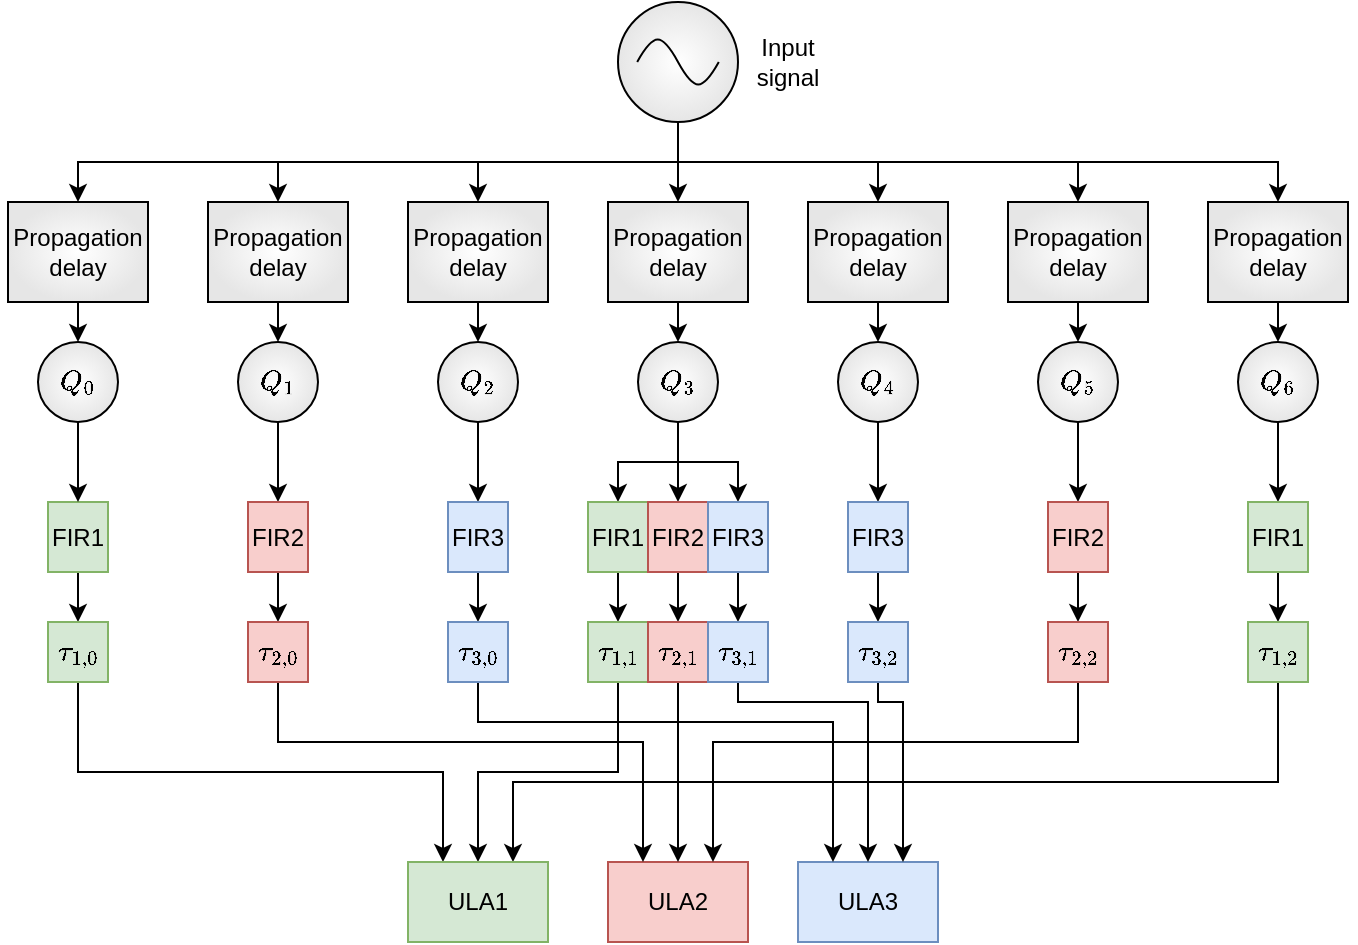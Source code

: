 <mxfile version="24.1.0" type="google">
  <diagram name="Page-1" id="IvB7yhhqIgnvXFe-SJCb">
    <mxGraphModel grid="1" page="1" gridSize="10" guides="1" tooltips="1" connect="1" arrows="1" fold="1" pageScale="1" pageWidth="583" pageHeight="827" math="1" shadow="0">
      <root>
        <mxCell id="0" />
        <mxCell id="1" parent="0" />
        <mxCell id="TMEIRA8tVMxu-LjpyeE6-86" style="edgeStyle=orthogonalEdgeStyle;rounded=0;orthogonalLoop=1;jettySize=auto;html=1;exitX=0.5;exitY=1;exitDx=0;exitDy=0;entryX=0.5;entryY=0;entryDx=0;entryDy=0;" edge="1" parent="1" source="TMEIRA8tVMxu-LjpyeE6-5" target="TMEIRA8tVMxu-LjpyeE6-7">
          <mxGeometry relative="1" as="geometry" />
        </mxCell>
        <mxCell id="TMEIRA8tVMxu-LjpyeE6-5" value="FIR1" style="rounded=0;whiteSpace=wrap;html=1;fillColor=#d5e8d4;strokeColor=#82b366;" vertex="1" parent="1">
          <mxGeometry x="20" y="250" width="30" height="35" as="geometry" />
        </mxCell>
        <mxCell id="TMEIRA8tVMxu-LjpyeE6-92" style="edgeStyle=orthogonalEdgeStyle;rounded=0;orthogonalLoop=1;jettySize=auto;html=1;exitX=0.5;exitY=1;exitDx=0;exitDy=0;entryX=0.25;entryY=0;entryDx=0;entryDy=0;" edge="1" parent="1" source="TMEIRA8tVMxu-LjpyeE6-7" target="TMEIRA8tVMxu-LjpyeE6-91">
          <mxGeometry relative="1" as="geometry" />
        </mxCell>
        <mxCell id="TMEIRA8tVMxu-LjpyeE6-7" value="$$\tau_{1,0}$$" style="rounded=0;whiteSpace=wrap;html=1;fillColor=#d5e8d4;strokeColor=#82b366;" vertex="1" parent="1">
          <mxGeometry x="20" y="310" width="30" height="30" as="geometry" />
        </mxCell>
        <mxCell id="TMEIRA8tVMxu-LjpyeE6-12" value="" style="group" connectable="0" vertex="1" parent="1">
          <mxGeometry x="305" width="60" height="60" as="geometry" />
        </mxCell>
        <mxCell id="TMEIRA8tVMxu-LjpyeE6-1" value="" style="ellipse;whiteSpace=wrap;html=1;aspect=fixed;gradientColor=#E6E6E6;fillColor=default;gradientDirection=radial;" vertex="1" parent="TMEIRA8tVMxu-LjpyeE6-12">
          <mxGeometry width="60" height="60" as="geometry" />
        </mxCell>
        <mxCell id="TMEIRA8tVMxu-LjpyeE6-2" value="" style="pointerEvents=1;verticalLabelPosition=bottom;shadow=0;dashed=0;align=center;html=1;verticalAlign=top;shape=mxgraph.electrical.waveforms.sine_wave;" vertex="1" parent="TMEIRA8tVMxu-LjpyeE6-12">
          <mxGeometry x="9.6" y="15" width="40.8" height="30" as="geometry" />
        </mxCell>
        <mxCell id="TMEIRA8tVMxu-LjpyeE6-57" style="edgeStyle=orthogonalEdgeStyle;rounded=0;orthogonalLoop=1;jettySize=auto;html=1;exitX=0.5;exitY=1;exitDx=0;exitDy=0;entryX=0.5;entryY=0;entryDx=0;entryDy=0;" edge="1" parent="1" source="TMEIRA8tVMxu-LjpyeE6-24" target="TMEIRA8tVMxu-LjpyeE6-5">
          <mxGeometry relative="1" as="geometry" />
        </mxCell>
        <mxCell id="TMEIRA8tVMxu-LjpyeE6-24" value="$$Q_0$$" style="ellipse;whiteSpace=wrap;html=1;aspect=fixed;gradientColor=#E6E6E6;gradientDirection=radial;" vertex="1" parent="1">
          <mxGeometry x="15" y="170" width="40" height="40" as="geometry" />
        </mxCell>
        <mxCell id="TMEIRA8tVMxu-LjpyeE6-52" style="edgeStyle=orthogonalEdgeStyle;rounded=0;orthogonalLoop=1;jettySize=auto;html=1;exitX=0.5;exitY=1;exitDx=0;exitDy=0;entryX=0.5;entryY=0;entryDx=0;entryDy=0;" edge="1" parent="1" source="TMEIRA8tVMxu-LjpyeE6-25" target="TMEIRA8tVMxu-LjpyeE6-41">
          <mxGeometry relative="1" as="geometry" />
        </mxCell>
        <mxCell id="TMEIRA8tVMxu-LjpyeE6-53" style="edgeStyle=orthogonalEdgeStyle;rounded=0;orthogonalLoop=1;jettySize=auto;html=1;exitX=0.5;exitY=1;exitDx=0;exitDy=0;entryX=0.5;entryY=0;entryDx=0;entryDy=0;" edge="1" parent="1" source="TMEIRA8tVMxu-LjpyeE6-25" target="TMEIRA8tVMxu-LjpyeE6-42">
          <mxGeometry relative="1" as="geometry" />
        </mxCell>
        <mxCell id="TMEIRA8tVMxu-LjpyeE6-54" style="edgeStyle=orthogonalEdgeStyle;rounded=0;orthogonalLoop=1;jettySize=auto;html=1;exitX=0.5;exitY=1;exitDx=0;exitDy=0;entryX=0.5;entryY=0;entryDx=0;entryDy=0;" edge="1" parent="1" source="TMEIRA8tVMxu-LjpyeE6-25" target="TMEIRA8tVMxu-LjpyeE6-40">
          <mxGeometry relative="1" as="geometry" />
        </mxCell>
        <mxCell id="TMEIRA8tVMxu-LjpyeE6-25" value="$$Q_3$$" style="ellipse;whiteSpace=wrap;html=1;aspect=fixed;gradientColor=#E6E6E6;gradientDirection=radial;" vertex="1" parent="1">
          <mxGeometry x="315" y="170" width="40" height="40" as="geometry" />
        </mxCell>
        <mxCell id="TMEIRA8tVMxu-LjpyeE6-60" style="edgeStyle=orthogonalEdgeStyle;rounded=0;orthogonalLoop=1;jettySize=auto;html=1;exitX=0.5;exitY=1;exitDx=0;exitDy=0;entryX=0.5;entryY=0;entryDx=0;entryDy=0;" edge="1" parent="1" source="TMEIRA8tVMxu-LjpyeE6-26" target="TMEIRA8tVMxu-LjpyeE6-49">
          <mxGeometry relative="1" as="geometry" />
        </mxCell>
        <mxCell id="TMEIRA8tVMxu-LjpyeE6-26" value="$$Q_6$$" style="ellipse;whiteSpace=wrap;html=1;aspect=fixed;gradientColor=#E6E6E6;gradientDirection=radial;" vertex="1" parent="1">
          <mxGeometry x="615" y="170" width="40" height="40" as="geometry" />
        </mxCell>
        <mxCell id="TMEIRA8tVMxu-LjpyeE6-56" style="edgeStyle=orthogonalEdgeStyle;rounded=0;orthogonalLoop=1;jettySize=auto;html=1;exitX=0.5;exitY=1;exitDx=0;exitDy=0;entryX=0.5;entryY=0;entryDx=0;entryDy=0;" edge="1" parent="1" source="TMEIRA8tVMxu-LjpyeE6-27" target="TMEIRA8tVMxu-LjpyeE6-35">
          <mxGeometry relative="1" as="geometry" />
        </mxCell>
        <mxCell id="TMEIRA8tVMxu-LjpyeE6-27" value="$$Q_1$$" style="ellipse;whiteSpace=wrap;html=1;aspect=fixed;gradientColor=#E6E6E6;gradientDirection=radial;" vertex="1" parent="1">
          <mxGeometry x="115" y="170" width="40" height="40" as="geometry" />
        </mxCell>
        <mxCell id="TMEIRA8tVMxu-LjpyeE6-55" style="edgeStyle=orthogonalEdgeStyle;rounded=0;orthogonalLoop=1;jettySize=auto;html=1;exitX=0.5;exitY=1;exitDx=0;exitDy=0;entryX=0.5;entryY=0;entryDx=0;entryDy=0;" edge="1" parent="1" source="TMEIRA8tVMxu-LjpyeE6-28" target="TMEIRA8tVMxu-LjpyeE6-39">
          <mxGeometry relative="1" as="geometry" />
        </mxCell>
        <mxCell id="TMEIRA8tVMxu-LjpyeE6-28" value="$$Q_2$$" style="ellipse;whiteSpace=wrap;html=1;aspect=fixed;gradientColor=#E6E6E6;gradientDirection=radial;" vertex="1" parent="1">
          <mxGeometry x="215" y="170" width="40" height="40" as="geometry" />
        </mxCell>
        <mxCell id="TMEIRA8tVMxu-LjpyeE6-58" style="edgeStyle=orthogonalEdgeStyle;rounded=0;orthogonalLoop=1;jettySize=auto;html=1;exitX=0.5;exitY=1;exitDx=0;exitDy=0;entryX=0.5;entryY=0;entryDx=0;entryDy=0;" edge="1" parent="1" source="TMEIRA8tVMxu-LjpyeE6-29" target="TMEIRA8tVMxu-LjpyeE6-45">
          <mxGeometry relative="1" as="geometry" />
        </mxCell>
        <mxCell id="TMEIRA8tVMxu-LjpyeE6-29" value="$$Q_4$$" style="ellipse;whiteSpace=wrap;html=1;aspect=fixed;gradientColor=#E6E6E6;gradientDirection=radial;" vertex="1" parent="1">
          <mxGeometry x="415" y="170" width="40" height="40" as="geometry" />
        </mxCell>
        <mxCell id="TMEIRA8tVMxu-LjpyeE6-59" style="edgeStyle=orthogonalEdgeStyle;rounded=0;orthogonalLoop=1;jettySize=auto;html=1;exitX=0.5;exitY=1;exitDx=0;exitDy=0;entryX=0.5;entryY=0;entryDx=0;entryDy=0;" edge="1" parent="1" source="TMEIRA8tVMxu-LjpyeE6-30" target="TMEIRA8tVMxu-LjpyeE6-47">
          <mxGeometry relative="1" as="geometry" />
        </mxCell>
        <mxCell id="TMEIRA8tVMxu-LjpyeE6-30" value="$$Q_5$$" style="ellipse;whiteSpace=wrap;html=1;aspect=fixed;gradientColor=#E6E6E6;gradientDirection=radial;" vertex="1" parent="1">
          <mxGeometry x="515" y="170" width="40" height="40" as="geometry" />
        </mxCell>
        <mxCell id="TMEIRA8tVMxu-LjpyeE6-108" style="edgeStyle=orthogonalEdgeStyle;rounded=0;orthogonalLoop=1;jettySize=auto;html=1;exitX=0.5;exitY=1;exitDx=0;exitDy=0;entryX=0.5;entryY=0;entryDx=0;entryDy=0;" edge="1" parent="1" source="TMEIRA8tVMxu-LjpyeE6-35" target="TMEIRA8tVMxu-LjpyeE6-102">
          <mxGeometry relative="1" as="geometry" />
        </mxCell>
        <mxCell id="TMEIRA8tVMxu-LjpyeE6-35" value="FIR2" style="rounded=0;whiteSpace=wrap;html=1;fillColor=#f8cecc;strokeColor=#b85450;" vertex="1" parent="1">
          <mxGeometry x="120" y="250" width="30" height="35" as="geometry" />
        </mxCell>
        <mxCell id="TMEIRA8tVMxu-LjpyeE6-109" style="edgeStyle=orthogonalEdgeStyle;rounded=0;orthogonalLoop=1;jettySize=auto;html=1;exitX=0.5;exitY=1;exitDx=0;exitDy=0;entryX=0.5;entryY=0;entryDx=0;entryDy=0;" edge="1" parent="1" source="TMEIRA8tVMxu-LjpyeE6-39" target="TMEIRA8tVMxu-LjpyeE6-105">
          <mxGeometry relative="1" as="geometry" />
        </mxCell>
        <mxCell id="TMEIRA8tVMxu-LjpyeE6-39" value="FIR3" style="rounded=0;whiteSpace=wrap;html=1;fillColor=#dae8fc;strokeColor=#6c8ebf;" vertex="1" parent="1">
          <mxGeometry x="220" y="250" width="30" height="35" as="geometry" />
        </mxCell>
        <mxCell id="TMEIRA8tVMxu-LjpyeE6-89" style="edgeStyle=orthogonalEdgeStyle;rounded=0;orthogonalLoop=1;jettySize=auto;html=1;exitX=0.5;exitY=1;exitDx=0;exitDy=0;entryX=0.5;entryY=0;entryDx=0;entryDy=0;" edge="1" parent="1" source="TMEIRA8tVMxu-LjpyeE6-40" target="TMEIRA8tVMxu-LjpyeE6-87">
          <mxGeometry relative="1" as="geometry" />
        </mxCell>
        <mxCell id="TMEIRA8tVMxu-LjpyeE6-40" value="FIR1" style="rounded=0;whiteSpace=wrap;html=1;fillColor=#d5e8d4;strokeColor=#82b366;" vertex="1" parent="1">
          <mxGeometry x="290" y="250" width="30" height="35" as="geometry" />
        </mxCell>
        <mxCell id="TMEIRA8tVMxu-LjpyeE6-111" style="edgeStyle=orthogonalEdgeStyle;rounded=0;orthogonalLoop=1;jettySize=auto;html=1;exitX=0.5;exitY=1;exitDx=0;exitDy=0;entryX=0.5;entryY=0;entryDx=0;entryDy=0;" edge="1" parent="1" source="TMEIRA8tVMxu-LjpyeE6-41" target="TMEIRA8tVMxu-LjpyeE6-103">
          <mxGeometry relative="1" as="geometry" />
        </mxCell>
        <mxCell id="TMEIRA8tVMxu-LjpyeE6-41" value="FIR2" style="rounded=0;whiteSpace=wrap;html=1;fillColor=#f8cecc;strokeColor=#b85450;" vertex="1" parent="1">
          <mxGeometry x="320" y="250" width="30" height="35" as="geometry" />
        </mxCell>
        <mxCell id="TMEIRA8tVMxu-LjpyeE6-110" style="edgeStyle=orthogonalEdgeStyle;rounded=0;orthogonalLoop=1;jettySize=auto;html=1;exitX=0.5;exitY=1;exitDx=0;exitDy=0;entryX=0.5;entryY=0;entryDx=0;entryDy=0;" edge="1" parent="1" source="TMEIRA8tVMxu-LjpyeE6-42" target="TMEIRA8tVMxu-LjpyeE6-104">
          <mxGeometry relative="1" as="geometry" />
        </mxCell>
        <mxCell id="TMEIRA8tVMxu-LjpyeE6-42" value="FIR3" style="rounded=0;whiteSpace=wrap;html=1;fillColor=#dae8fc;strokeColor=#6c8ebf;" vertex="1" parent="1">
          <mxGeometry x="350" y="250" width="30" height="35" as="geometry" />
        </mxCell>
        <mxCell id="TMEIRA8tVMxu-LjpyeE6-112" style="edgeStyle=orthogonalEdgeStyle;rounded=0;orthogonalLoop=1;jettySize=auto;html=1;exitX=0.5;exitY=1;exitDx=0;exitDy=0;entryX=0.5;entryY=0;entryDx=0;entryDy=0;" edge="1" parent="1" source="TMEIRA8tVMxu-LjpyeE6-45" target="TMEIRA8tVMxu-LjpyeE6-106">
          <mxGeometry relative="1" as="geometry" />
        </mxCell>
        <mxCell id="TMEIRA8tVMxu-LjpyeE6-45" value="FIR3" style="rounded=0;whiteSpace=wrap;html=1;fillColor=#dae8fc;strokeColor=#6c8ebf;" vertex="1" parent="1">
          <mxGeometry x="420" y="250" width="30" height="35" as="geometry" />
        </mxCell>
        <mxCell id="TMEIRA8tVMxu-LjpyeE6-113" style="edgeStyle=orthogonalEdgeStyle;rounded=0;orthogonalLoop=1;jettySize=auto;html=1;exitX=0.5;exitY=1;exitDx=0;exitDy=0;entryX=0.5;entryY=0;entryDx=0;entryDy=0;" edge="1" parent="1" source="TMEIRA8tVMxu-LjpyeE6-47" target="TMEIRA8tVMxu-LjpyeE6-107">
          <mxGeometry relative="1" as="geometry" />
        </mxCell>
        <mxCell id="TMEIRA8tVMxu-LjpyeE6-47" value="FIR2" style="rounded=0;whiteSpace=wrap;html=1;fillColor=#f8cecc;strokeColor=#b85450;" vertex="1" parent="1">
          <mxGeometry x="520" y="250" width="30" height="35" as="geometry" />
        </mxCell>
        <mxCell id="TMEIRA8tVMxu-LjpyeE6-90" style="edgeStyle=orthogonalEdgeStyle;rounded=0;orthogonalLoop=1;jettySize=auto;html=1;exitX=0.5;exitY=1;exitDx=0;exitDy=0;entryX=0.5;entryY=0;entryDx=0;entryDy=0;" edge="1" parent="1" source="TMEIRA8tVMxu-LjpyeE6-49" target="TMEIRA8tVMxu-LjpyeE6-88">
          <mxGeometry relative="1" as="geometry" />
        </mxCell>
        <mxCell id="TMEIRA8tVMxu-LjpyeE6-49" value="FIR1" style="rounded=0;whiteSpace=wrap;html=1;fillColor=#d5e8d4;strokeColor=#82b366;" vertex="1" parent="1">
          <mxGeometry x="620" y="250" width="30" height="35" as="geometry" />
        </mxCell>
        <mxCell id="TMEIRA8tVMxu-LjpyeE6-67" style="edgeStyle=orthogonalEdgeStyle;rounded=0;orthogonalLoop=1;jettySize=auto;html=1;exitX=0.5;exitY=1;exitDx=0;exitDy=0;entryX=0.5;entryY=0;entryDx=0;entryDy=0;" edge="1" parent="1" source="TMEIRA8tVMxu-LjpyeE6-65" target="TMEIRA8tVMxu-LjpyeE6-24">
          <mxGeometry relative="1" as="geometry" />
        </mxCell>
        <mxCell id="TMEIRA8tVMxu-LjpyeE6-65" value="Propagation delay" style="rounded=0;whiteSpace=wrap;html=1;gradientColor=#E6E6E6;gradientDirection=radial;" vertex="1" parent="1">
          <mxGeometry y="100" width="70" height="50" as="geometry" />
        </mxCell>
        <mxCell id="TMEIRA8tVMxu-LjpyeE6-66" style="edgeStyle=orthogonalEdgeStyle;rounded=0;orthogonalLoop=1;jettySize=auto;html=1;exitX=0.5;exitY=1;exitDx=0;exitDy=0;entryX=0.5;entryY=0;entryDx=0;entryDy=0;" edge="1" parent="1" source="TMEIRA8tVMxu-LjpyeE6-1" target="TMEIRA8tVMxu-LjpyeE6-65">
          <mxGeometry relative="1" as="geometry" />
        </mxCell>
        <mxCell id="TMEIRA8tVMxu-LjpyeE6-74" style="edgeStyle=orthogonalEdgeStyle;rounded=0;orthogonalLoop=1;jettySize=auto;html=1;exitX=0.5;exitY=1;exitDx=0;exitDy=0;entryX=0.5;entryY=0;entryDx=0;entryDy=0;" edge="1" parent="1" source="TMEIRA8tVMxu-LjpyeE6-68" target="TMEIRA8tVMxu-LjpyeE6-27">
          <mxGeometry relative="1" as="geometry" />
        </mxCell>
        <mxCell id="TMEIRA8tVMxu-LjpyeE6-68" value="Propagation delay" style="rounded=0;whiteSpace=wrap;html=1;gradientColor=#E6E6E6;gradientDirection=radial;" vertex="1" parent="1">
          <mxGeometry x="100" y="100" width="70" height="50" as="geometry" />
        </mxCell>
        <mxCell id="TMEIRA8tVMxu-LjpyeE6-75" style="edgeStyle=orthogonalEdgeStyle;rounded=0;orthogonalLoop=1;jettySize=auto;html=1;exitX=0.5;exitY=1;exitDx=0;exitDy=0;entryX=0.5;entryY=0;entryDx=0;entryDy=0;" edge="1" parent="1" source="TMEIRA8tVMxu-LjpyeE6-69" target="TMEIRA8tVMxu-LjpyeE6-28">
          <mxGeometry relative="1" as="geometry" />
        </mxCell>
        <mxCell id="TMEIRA8tVMxu-LjpyeE6-69" value="Propagation delay" style="rounded=0;whiteSpace=wrap;html=1;gradientColor=#E6E6E6;gradientDirection=radial;" vertex="1" parent="1">
          <mxGeometry x="200" y="100" width="70" height="50" as="geometry" />
        </mxCell>
        <mxCell id="TMEIRA8tVMxu-LjpyeE6-76" style="edgeStyle=orthogonalEdgeStyle;rounded=0;orthogonalLoop=1;jettySize=auto;html=1;exitX=0.5;exitY=1;exitDx=0;exitDy=0;entryX=0.5;entryY=0;entryDx=0;entryDy=0;" edge="1" parent="1" source="TMEIRA8tVMxu-LjpyeE6-70" target="TMEIRA8tVMxu-LjpyeE6-25">
          <mxGeometry relative="1" as="geometry" />
        </mxCell>
        <mxCell id="TMEIRA8tVMxu-LjpyeE6-70" value="Propagation delay" style="rounded=0;whiteSpace=wrap;html=1;gradientColor=#E6E6E6;gradientDirection=radial;" vertex="1" parent="1">
          <mxGeometry x="300" y="100" width="70" height="50" as="geometry" />
        </mxCell>
        <mxCell id="TMEIRA8tVMxu-LjpyeE6-77" style="edgeStyle=orthogonalEdgeStyle;rounded=0;orthogonalLoop=1;jettySize=auto;html=1;exitX=0.5;exitY=1;exitDx=0;exitDy=0;entryX=0.5;entryY=0;entryDx=0;entryDy=0;" edge="1" parent="1" source="TMEIRA8tVMxu-LjpyeE6-71" target="TMEIRA8tVMxu-LjpyeE6-29">
          <mxGeometry relative="1" as="geometry" />
        </mxCell>
        <mxCell id="TMEIRA8tVMxu-LjpyeE6-71" value="Propagation delay" style="rounded=0;whiteSpace=wrap;html=1;gradientColor=#E6E6E6;gradientDirection=radial;" vertex="1" parent="1">
          <mxGeometry x="400" y="100" width="70" height="50" as="geometry" />
        </mxCell>
        <mxCell id="TMEIRA8tVMxu-LjpyeE6-78" style="edgeStyle=orthogonalEdgeStyle;rounded=0;orthogonalLoop=1;jettySize=auto;html=1;exitX=0.5;exitY=1;exitDx=0;exitDy=0;entryX=0.5;entryY=0;entryDx=0;entryDy=0;" edge="1" parent="1" source="TMEIRA8tVMxu-LjpyeE6-72" target="TMEIRA8tVMxu-LjpyeE6-30">
          <mxGeometry relative="1" as="geometry" />
        </mxCell>
        <mxCell id="TMEIRA8tVMxu-LjpyeE6-72" value="Propagation delay" style="rounded=0;whiteSpace=wrap;html=1;gradientColor=#E6E6E6;gradientDirection=radial;" vertex="1" parent="1">
          <mxGeometry x="500" y="100" width="70" height="50" as="geometry" />
        </mxCell>
        <mxCell id="TMEIRA8tVMxu-LjpyeE6-79" style="edgeStyle=orthogonalEdgeStyle;rounded=0;orthogonalLoop=1;jettySize=auto;html=1;exitX=0.5;exitY=1;exitDx=0;exitDy=0;entryX=0.5;entryY=0;entryDx=0;entryDy=0;" edge="1" parent="1" source="TMEIRA8tVMxu-LjpyeE6-73" target="TMEIRA8tVMxu-LjpyeE6-26">
          <mxGeometry relative="1" as="geometry" />
        </mxCell>
        <mxCell id="TMEIRA8tVMxu-LjpyeE6-73" value="Propagation delay" style="rounded=0;whiteSpace=wrap;html=1;gradientColor=#E6E6E6;gradientDirection=radial;" vertex="1" parent="1">
          <mxGeometry x="600" y="100" width="70" height="50" as="geometry" />
        </mxCell>
        <mxCell id="TMEIRA8tVMxu-LjpyeE6-80" style="edgeStyle=orthogonalEdgeStyle;rounded=0;orthogonalLoop=1;jettySize=auto;html=1;exitX=0.5;exitY=1;exitDx=0;exitDy=0;entryX=0.5;entryY=0;entryDx=0;entryDy=0;" edge="1" parent="1" source="TMEIRA8tVMxu-LjpyeE6-1" target="TMEIRA8tVMxu-LjpyeE6-68">
          <mxGeometry relative="1" as="geometry" />
        </mxCell>
        <mxCell id="TMEIRA8tVMxu-LjpyeE6-81" style="edgeStyle=orthogonalEdgeStyle;rounded=0;orthogonalLoop=1;jettySize=auto;html=1;exitX=0.5;exitY=1;exitDx=0;exitDy=0;entryX=0.5;entryY=0;entryDx=0;entryDy=0;" edge="1" parent="1" source="TMEIRA8tVMxu-LjpyeE6-1" target="TMEIRA8tVMxu-LjpyeE6-69">
          <mxGeometry relative="1" as="geometry" />
        </mxCell>
        <mxCell id="TMEIRA8tVMxu-LjpyeE6-82" style="edgeStyle=orthogonalEdgeStyle;rounded=0;orthogonalLoop=1;jettySize=auto;html=1;exitX=0.5;exitY=1;exitDx=0;exitDy=0;entryX=0.5;entryY=0;entryDx=0;entryDy=0;" edge="1" parent="1" source="TMEIRA8tVMxu-LjpyeE6-1" target="TMEIRA8tVMxu-LjpyeE6-70">
          <mxGeometry relative="1" as="geometry" />
        </mxCell>
        <mxCell id="TMEIRA8tVMxu-LjpyeE6-83" style="edgeStyle=orthogonalEdgeStyle;rounded=0;orthogonalLoop=1;jettySize=auto;html=1;exitX=0.5;exitY=1;exitDx=0;exitDy=0;entryX=0.5;entryY=0;entryDx=0;entryDy=0;" edge="1" parent="1" source="TMEIRA8tVMxu-LjpyeE6-1" target="TMEIRA8tVMxu-LjpyeE6-71">
          <mxGeometry relative="1" as="geometry" />
        </mxCell>
        <mxCell id="TMEIRA8tVMxu-LjpyeE6-84" style="edgeStyle=orthogonalEdgeStyle;rounded=0;orthogonalLoop=1;jettySize=auto;html=1;exitX=0.5;exitY=1;exitDx=0;exitDy=0;entryX=0.5;entryY=0;entryDx=0;entryDy=0;" edge="1" parent="1" source="TMEIRA8tVMxu-LjpyeE6-1" target="TMEIRA8tVMxu-LjpyeE6-72">
          <mxGeometry relative="1" as="geometry" />
        </mxCell>
        <mxCell id="TMEIRA8tVMxu-LjpyeE6-85" style="edgeStyle=orthogonalEdgeStyle;rounded=0;orthogonalLoop=1;jettySize=auto;html=1;exitX=0.5;exitY=1;exitDx=0;exitDy=0;entryX=0.5;entryY=0;entryDx=0;entryDy=0;" edge="1" parent="1" source="TMEIRA8tVMxu-LjpyeE6-1" target="TMEIRA8tVMxu-LjpyeE6-73">
          <mxGeometry relative="1" as="geometry" />
        </mxCell>
        <mxCell id="TMEIRA8tVMxu-LjpyeE6-93" style="edgeStyle=orthogonalEdgeStyle;rounded=0;orthogonalLoop=1;jettySize=auto;html=1;exitX=0.5;exitY=1;exitDx=0;exitDy=0;entryX=0.5;entryY=0;entryDx=0;entryDy=0;" edge="1" parent="1" source="TMEIRA8tVMxu-LjpyeE6-87" target="TMEIRA8tVMxu-LjpyeE6-91">
          <mxGeometry relative="1" as="geometry" />
        </mxCell>
        <mxCell id="TMEIRA8tVMxu-LjpyeE6-87" value="$$\tau_{1,1}$$" style="rounded=0;whiteSpace=wrap;html=1;fillColor=#d5e8d4;strokeColor=#82b366;" vertex="1" parent="1">
          <mxGeometry x="290" y="310" width="30" height="30" as="geometry" />
        </mxCell>
        <mxCell id="TMEIRA8tVMxu-LjpyeE6-94" style="edgeStyle=orthogonalEdgeStyle;rounded=0;orthogonalLoop=1;jettySize=auto;html=1;exitX=0.5;exitY=1;exitDx=0;exitDy=0;entryX=0.75;entryY=0;entryDx=0;entryDy=0;" edge="1" parent="1" source="TMEIRA8tVMxu-LjpyeE6-88" target="TMEIRA8tVMxu-LjpyeE6-91">
          <mxGeometry relative="1" as="geometry">
            <Array as="points">
              <mxPoint x="635" y="390" />
              <mxPoint x="252" y="390" />
            </Array>
          </mxGeometry>
        </mxCell>
        <mxCell id="TMEIRA8tVMxu-LjpyeE6-88" value="$$\tau_{1,2}$$" style="rounded=0;whiteSpace=wrap;html=1;fillColor=#d5e8d4;strokeColor=#82b366;" vertex="1" parent="1">
          <mxGeometry x="620" y="310" width="30" height="30" as="geometry" />
        </mxCell>
        <mxCell id="TMEIRA8tVMxu-LjpyeE6-91" value="ULA1" style="rounded=0;whiteSpace=wrap;html=1;fillColor=#d5e8d4;strokeColor=#82b366;" vertex="1" parent="1">
          <mxGeometry x="200" y="430" width="70" height="40" as="geometry" />
        </mxCell>
        <mxCell id="TMEIRA8tVMxu-LjpyeE6-95" value="ULA2" style="rounded=0;whiteSpace=wrap;html=1;fillColor=#f8cecc;strokeColor=#b85450;" vertex="1" parent="1">
          <mxGeometry x="300" y="430" width="70" height="40" as="geometry" />
        </mxCell>
        <mxCell id="TMEIRA8tVMxu-LjpyeE6-96" value="ULA3" style="rounded=0;whiteSpace=wrap;html=1;fillColor=#dae8fc;strokeColor=#6c8ebf;" vertex="1" parent="1">
          <mxGeometry x="395" y="430" width="70" height="40" as="geometry" />
        </mxCell>
        <mxCell id="TMEIRA8tVMxu-LjpyeE6-114" style="edgeStyle=orthogonalEdgeStyle;rounded=0;orthogonalLoop=1;jettySize=auto;html=1;exitX=0.5;exitY=1;exitDx=0;exitDy=0;entryX=0.25;entryY=0;entryDx=0;entryDy=0;" edge="1" parent="1" source="TMEIRA8tVMxu-LjpyeE6-102" target="TMEIRA8tVMxu-LjpyeE6-95">
          <mxGeometry relative="1" as="geometry">
            <Array as="points">
              <mxPoint x="135" y="370" />
              <mxPoint x="318" y="370" />
            </Array>
          </mxGeometry>
        </mxCell>
        <mxCell id="TMEIRA8tVMxu-LjpyeE6-102" value="$$\tau_{2,0}$$" style="rounded=0;whiteSpace=wrap;html=1;fillColor=#f8cecc;strokeColor=#b85450;" vertex="1" parent="1">
          <mxGeometry x="120" y="310" width="30" height="30" as="geometry" />
        </mxCell>
        <mxCell id="TMEIRA8tVMxu-LjpyeE6-115" style="edgeStyle=orthogonalEdgeStyle;rounded=0;orthogonalLoop=1;jettySize=auto;html=1;exitX=0.5;exitY=1;exitDx=0;exitDy=0;entryX=0.5;entryY=0;entryDx=0;entryDy=0;" edge="1" parent="1" source="TMEIRA8tVMxu-LjpyeE6-103" target="TMEIRA8tVMxu-LjpyeE6-95">
          <mxGeometry relative="1" as="geometry" />
        </mxCell>
        <mxCell id="TMEIRA8tVMxu-LjpyeE6-103" value="$$\tau_{2,1}$$" style="rounded=0;whiteSpace=wrap;html=1;fillColor=#f8cecc;strokeColor=#b85450;" vertex="1" parent="1">
          <mxGeometry x="320" y="310" width="30" height="30" as="geometry" />
        </mxCell>
        <mxCell id="TMEIRA8tVMxu-LjpyeE6-122" style="edgeStyle=orthogonalEdgeStyle;rounded=0;orthogonalLoop=1;jettySize=auto;html=1;exitX=0.5;exitY=1;exitDx=0;exitDy=0;entryX=0.5;entryY=0;entryDx=0;entryDy=0;" edge="1" parent="1" source="TMEIRA8tVMxu-LjpyeE6-104" target="TMEIRA8tVMxu-LjpyeE6-96">
          <mxGeometry relative="1" as="geometry">
            <Array as="points">
              <mxPoint x="365" y="350" />
              <mxPoint x="430" y="350" />
            </Array>
          </mxGeometry>
        </mxCell>
        <mxCell id="TMEIRA8tVMxu-LjpyeE6-104" value="$$\tau_{3,1}$$" style="rounded=0;whiteSpace=wrap;html=1;fillColor=#dae8fc;strokeColor=#6c8ebf;" vertex="1" parent="1">
          <mxGeometry x="350" y="310" width="30" height="30" as="geometry" />
        </mxCell>
        <mxCell id="TMEIRA8tVMxu-LjpyeE6-123" style="edgeStyle=orthogonalEdgeStyle;rounded=0;orthogonalLoop=1;jettySize=auto;html=1;exitX=0.5;exitY=1;exitDx=0;exitDy=0;entryX=0.25;entryY=0;entryDx=0;entryDy=0;" edge="1" parent="1" source="TMEIRA8tVMxu-LjpyeE6-105" target="TMEIRA8tVMxu-LjpyeE6-96">
          <mxGeometry relative="1" as="geometry">
            <Array as="points">
              <mxPoint x="235" y="360" />
              <mxPoint x="412" y="360" />
            </Array>
          </mxGeometry>
        </mxCell>
        <mxCell id="TMEIRA8tVMxu-LjpyeE6-105" value="$$\tau_{3,0}$$" style="rounded=0;whiteSpace=wrap;html=1;fillColor=#dae8fc;strokeColor=#6c8ebf;" vertex="1" parent="1">
          <mxGeometry x="220" y="310" width="30" height="30" as="geometry" />
        </mxCell>
        <mxCell id="TMEIRA8tVMxu-LjpyeE6-121" style="edgeStyle=orthogonalEdgeStyle;rounded=0;orthogonalLoop=1;jettySize=auto;html=1;exitX=0.5;exitY=1;exitDx=0;exitDy=0;entryX=0.75;entryY=0;entryDx=0;entryDy=0;" edge="1" parent="1" source="TMEIRA8tVMxu-LjpyeE6-106" target="TMEIRA8tVMxu-LjpyeE6-96">
          <mxGeometry relative="1" as="geometry">
            <Array as="points">
              <mxPoint x="435" y="350" />
              <mxPoint x="448" y="350" />
            </Array>
          </mxGeometry>
        </mxCell>
        <mxCell id="TMEIRA8tVMxu-LjpyeE6-106" value="$$\tau_{3,2}$$" style="rounded=0;whiteSpace=wrap;html=1;fillColor=#dae8fc;strokeColor=#6c8ebf;" vertex="1" parent="1">
          <mxGeometry x="420" y="310" width="30" height="30" as="geometry" />
        </mxCell>
        <mxCell id="TMEIRA8tVMxu-LjpyeE6-116" style="edgeStyle=orthogonalEdgeStyle;rounded=0;orthogonalLoop=1;jettySize=auto;html=1;exitX=0.5;exitY=1;exitDx=0;exitDy=0;entryX=0.75;entryY=0;entryDx=0;entryDy=0;" edge="1" parent="1" source="TMEIRA8tVMxu-LjpyeE6-107" target="TMEIRA8tVMxu-LjpyeE6-95">
          <mxGeometry relative="1" as="geometry">
            <Array as="points">
              <mxPoint x="535" y="370" />
              <mxPoint x="353" y="370" />
            </Array>
          </mxGeometry>
        </mxCell>
        <mxCell id="TMEIRA8tVMxu-LjpyeE6-107" value="$$\tau_{2,2}$$" style="rounded=0;whiteSpace=wrap;html=1;fillColor=#f8cecc;strokeColor=#b85450;" vertex="1" parent="1">
          <mxGeometry x="520" y="310" width="30" height="30" as="geometry" />
        </mxCell>
        <mxCell id="TMEIRA8tVMxu-LjpyeE6-124" value="Input signal" style="text;html=1;align=center;verticalAlign=middle;whiteSpace=wrap;rounded=0;" vertex="1" parent="1">
          <mxGeometry x="360" y="15" width="60" height="30" as="geometry" />
        </mxCell>
      </root>
    </mxGraphModel>
  </diagram>
</mxfile>
